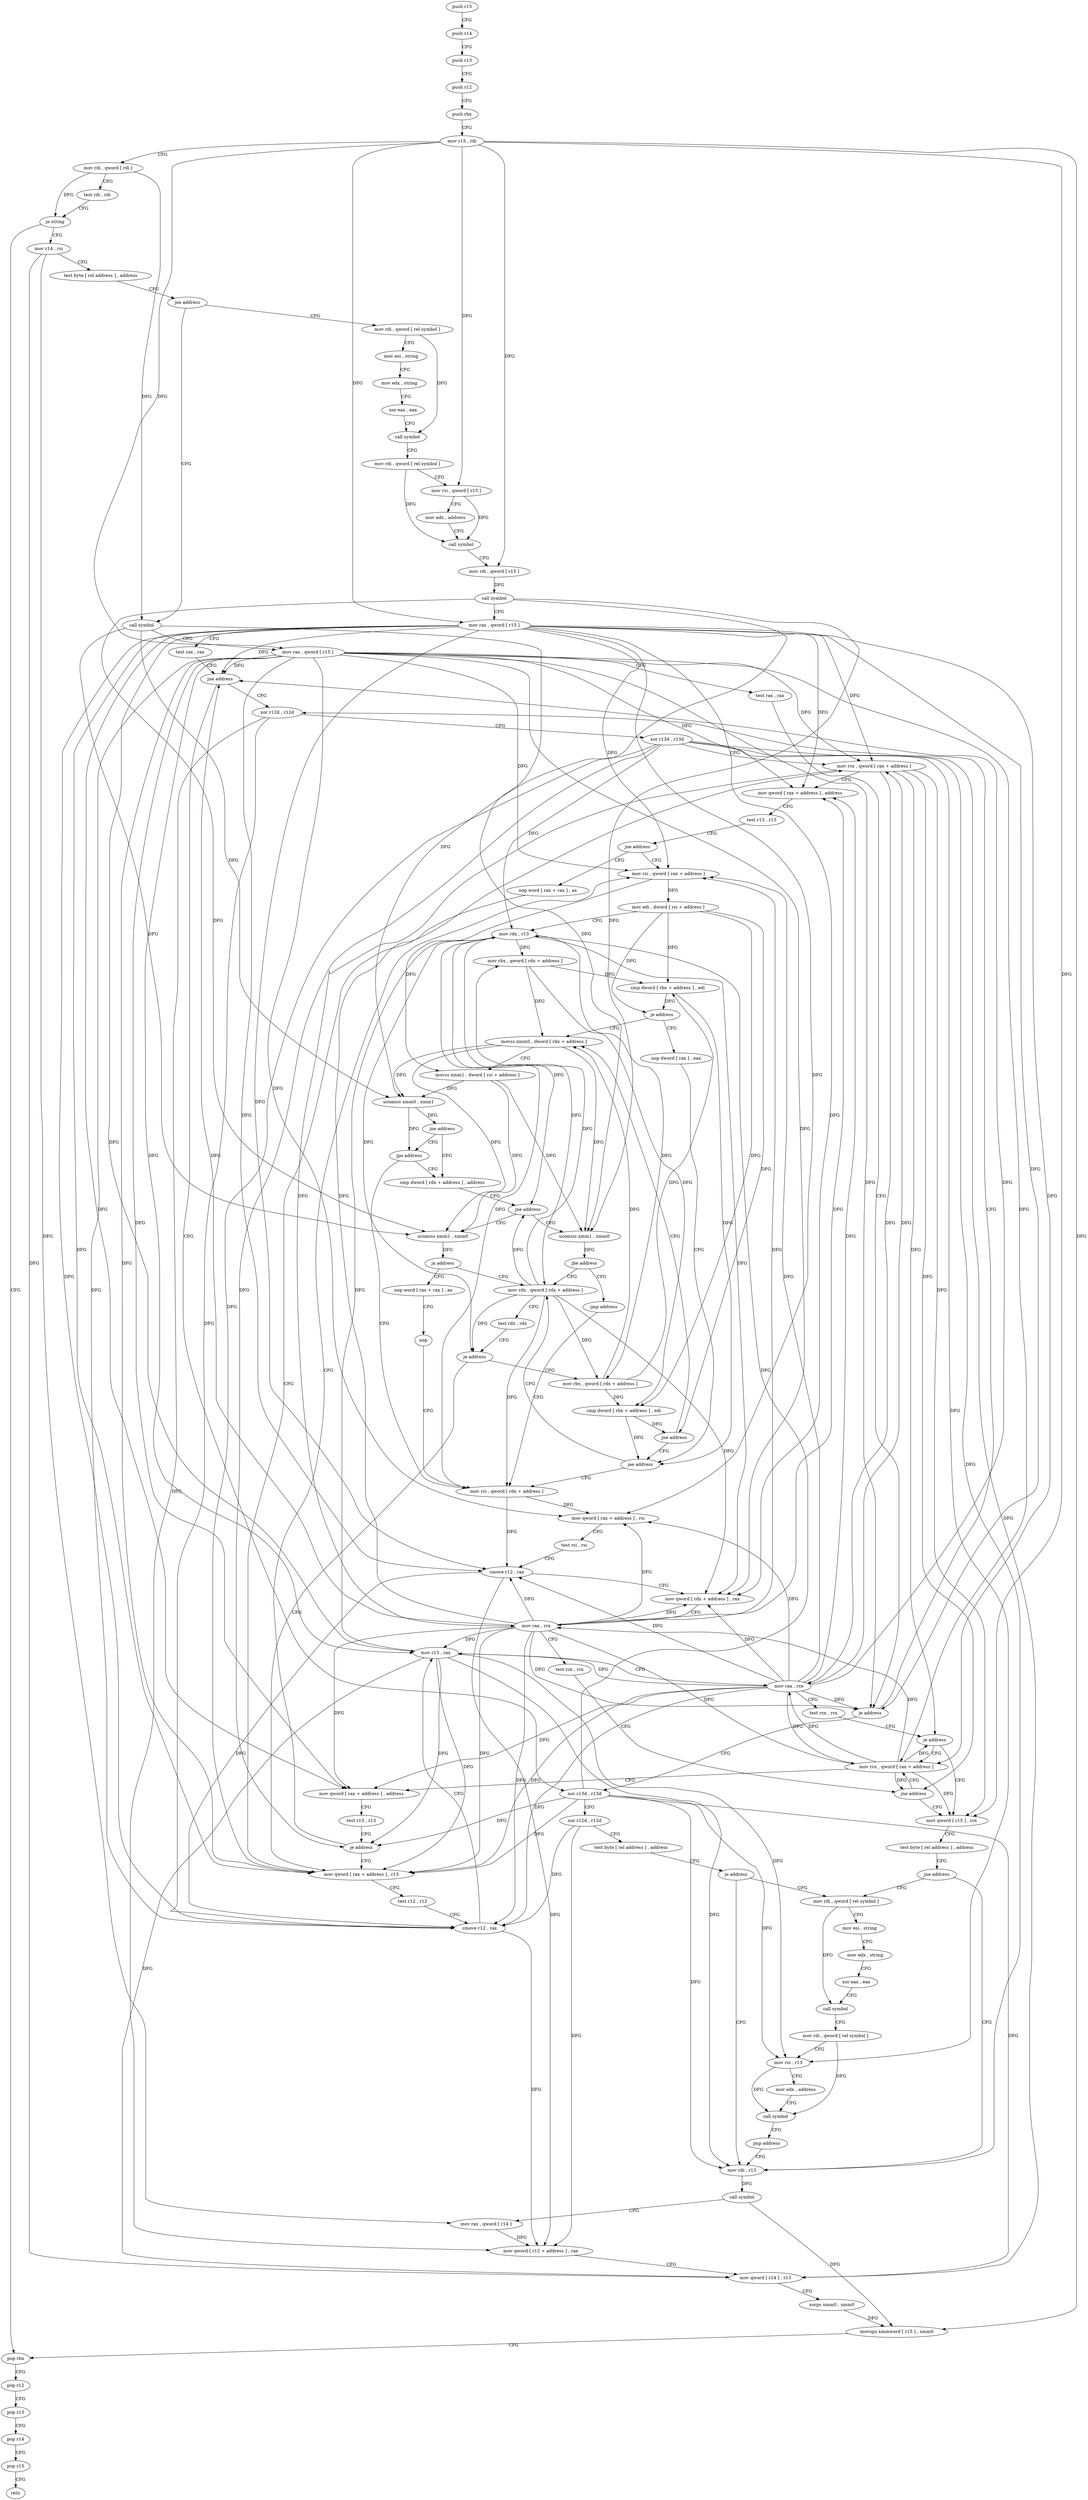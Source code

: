 digraph "func" {
"4227120" [label = "push r15" ]
"4227122" [label = "push r14" ]
"4227124" [label = "push r13" ]
"4227126" [label = "push r12" ]
"4227128" [label = "push rbx" ]
"4227129" [label = "mov r15 , rdi" ]
"4227132" [label = "mov rdi , qword [ rdi ]" ]
"4227135" [label = "test rdi , rdi" ]
"4227138" [label = "je string" ]
"4227457" [label = "pop rbx" ]
"4227144" [label = "mov r14 , rsi" ]
"4227458" [label = "pop r12" ]
"4227460" [label = "pop r13" ]
"4227462" [label = "pop r14" ]
"4227464" [label = "pop r15" ]
"4227466" [label = "retn" ]
"4227147" [label = "test byte [ rel address ] , address" ]
"4227154" [label = "jne address" ]
"4227467" [label = "mov rdi , qword [ rel symbol ]" ]
"4227160" [label = "call symbol" ]
"4227474" [label = "mov esi , string" ]
"4227479" [label = "mov edx , string" ]
"4227484" [label = "xor eax , eax" ]
"4227486" [label = "call symbol" ]
"4227491" [label = "mov rdi , qword [ rel symbol ]" ]
"4227498" [label = "mov rsi , qword [ r15 ]" ]
"4227501" [label = "mov edx , address" ]
"4227506" [label = "call symbol" ]
"4227511" [label = "mov rdi , qword [ r15 ]" ]
"4227514" [label = "call symbol" ]
"4227519" [label = "mov rax , qword [ r15 ]" ]
"4227522" [label = "test rax , rax" ]
"4227525" [label = "jne address" ]
"4227177" [label = "xor r12d , r12d" ]
"4227531" [label = "xor r13d , r13d" ]
"4227165" [label = "mov rax , qword [ r15 ]" ]
"4227168" [label = "test rax , rax" ]
"4227171" [label = "je address" ]
"4227180" [label = "xor r13d , r13d" ]
"4227183" [label = "mov rcx , qword [ rax + address ]" ]
"4227190" [label = "mov qword [ rax + address ] , address" ]
"4227201" [label = "test r13 , r13" ]
"4227204" [label = "jne address" ]
"4227268" [label = "mov rsi , qword [ rax + address ]" ]
"4227206" [label = "nop word [ rax + rax ] , ax" ]
"4227534" [label = "xor r12d , r12d" ]
"4227537" [label = "test byte [ rel address ] , address" ]
"4227544" [label = "je address" ]
"4227428" [label = "mov rdi , r13" ]
"4227546" [label = "mov rdi , qword [ rel symbol ]" ]
"4227275" [label = "mov edi , dword [ rsi + address ]" ]
"4227278" [label = "mov rdx , r13" ]
"4227281" [label = "mov rbx , qword [ rdx + address ]" ]
"4227288" [label = "cmp dword [ rbx + address ] , edi" ]
"4227291" [label = "je address" ]
"4227322" [label = "movss xmm0 , dword [ rbx + address ]" ]
"4227293" [label = "nop dword [ rax ] , eax" ]
"4227216" [label = "mov qword [ rax + address ] , r13" ]
"4227431" [label = "call symbol" ]
"4227436" [label = "mov rax , qword [ r14 ]" ]
"4227439" [label = "mov qword [ r12 + address ] , rax" ]
"4227447" [label = "mov qword [ r14 ] , r13" ]
"4227450" [label = "xorps xmm0 , xmm0" ]
"4227453" [label = "movups xmmword [ r15 ] , xmm0" ]
"4227553" [label = "mov esi , string" ]
"4227558" [label = "mov edx , string" ]
"4227563" [label = "xor eax , eax" ]
"4227565" [label = "call symbol" ]
"4227570" [label = "mov rdi , qword [ rel symbol ]" ]
"4227577" [label = "mov rsi , r13" ]
"4227580" [label = "mov edx , address" ]
"4227585" [label = "call symbol" ]
"4227590" [label = "jmp address" ]
"4227327" [label = "movss xmm1 , dword [ rsi + address ]" ]
"4227332" [label = "ucomiss xmm0 , xmm1" ]
"4227335" [label = "jne address" ]
"4227339" [label = "cmp dword [ rdx + address ] , address" ]
"4227337" [label = "jpo address" ]
"4227296" [label = "jae address" ]
"4227416" [label = "mov qword [ r15 ] , rcx" ]
"4227419" [label = "test byte [ rel address ] , address" ]
"4227426" [label = "jne address" ]
"4227245" [label = "mov rcx , qword [ rax + address ]" ]
"4227252" [label = "mov qword [ rax + address ] , address" ]
"4227263" [label = "test r13 , r13" ]
"4227266" [label = "je address" ]
"4227343" [label = "jne address" ]
"4227360" [label = "ucomiss xmm1 , xmm0" ]
"4227345" [label = "ucomiss xmm1 , xmm0" ]
"4227376" [label = "mov rsi , qword [ rdx + address ]" ]
"4227383" [label = "mov qword [ rax + address ] , rsi" ]
"4227390" [label = "test rsi , rsi" ]
"4227393" [label = "cmove r12 , rax" ]
"4227397" [label = "mov qword [ rdx + address ] , rax" ]
"4227404" [label = "mov rax , rcx" ]
"4227407" [label = "test rcx , rcx" ]
"4227410" [label = "jne address" ]
"4227298" [label = "mov rdx , qword [ rdx + address ]" ]
"4227305" [label = "test rdx , rdx" ]
"4227308" [label = "je address" ]
"4227310" [label = "mov rbx , qword [ rdx + address ]" ]
"4227223" [label = "test r12 , r12" ]
"4227226" [label = "cmove r12 , rax" ]
"4227230" [label = "mov r13 , rax" ]
"4227233" [label = "mov rax , rcx" ]
"4227236" [label = "test rcx , rcx" ]
"4227239" [label = "je address" ]
"4227363" [label = "ja address" ]
"4227365" [label = "nop word [ rax + rax ] , ax" ]
"4227348" [label = "jbe address" ]
"4227350" [label = "jmp address" ]
"4227317" [label = "cmp dword [ rbx + address ] , edi" ]
"4227320" [label = "jne address" ]
"4227375" [label = "nop" ]
"4227120" -> "4227122" [ label = "CFG" ]
"4227122" -> "4227124" [ label = "CFG" ]
"4227124" -> "4227126" [ label = "CFG" ]
"4227126" -> "4227128" [ label = "CFG" ]
"4227128" -> "4227129" [ label = "CFG" ]
"4227129" -> "4227132" [ label = "CFG" ]
"4227129" -> "4227498" [ label = "DFG" ]
"4227129" -> "4227511" [ label = "DFG" ]
"4227129" -> "4227519" [ label = "DFG" ]
"4227129" -> "4227165" [ label = "DFG" ]
"4227129" -> "4227453" [ label = "DFG" ]
"4227129" -> "4227416" [ label = "DFG" ]
"4227132" -> "4227135" [ label = "CFG" ]
"4227132" -> "4227138" [ label = "DFG" ]
"4227132" -> "4227160" [ label = "DFG" ]
"4227135" -> "4227138" [ label = "CFG" ]
"4227138" -> "4227457" [ label = "CFG" ]
"4227138" -> "4227144" [ label = "CFG" ]
"4227457" -> "4227458" [ label = "CFG" ]
"4227144" -> "4227147" [ label = "CFG" ]
"4227144" -> "4227436" [ label = "DFG" ]
"4227144" -> "4227447" [ label = "DFG" ]
"4227458" -> "4227460" [ label = "CFG" ]
"4227460" -> "4227462" [ label = "CFG" ]
"4227462" -> "4227464" [ label = "CFG" ]
"4227464" -> "4227466" [ label = "CFG" ]
"4227147" -> "4227154" [ label = "CFG" ]
"4227154" -> "4227467" [ label = "CFG" ]
"4227154" -> "4227160" [ label = "CFG" ]
"4227467" -> "4227474" [ label = "CFG" ]
"4227467" -> "4227486" [ label = "DFG" ]
"4227160" -> "4227165" [ label = "CFG" ]
"4227160" -> "4227332" [ label = "DFG" ]
"4227160" -> "4227360" [ label = "DFG" ]
"4227160" -> "4227345" [ label = "DFG" ]
"4227474" -> "4227479" [ label = "CFG" ]
"4227479" -> "4227484" [ label = "CFG" ]
"4227484" -> "4227486" [ label = "CFG" ]
"4227486" -> "4227491" [ label = "CFG" ]
"4227491" -> "4227498" [ label = "CFG" ]
"4227491" -> "4227506" [ label = "DFG" ]
"4227498" -> "4227501" [ label = "CFG" ]
"4227498" -> "4227506" [ label = "DFG" ]
"4227501" -> "4227506" [ label = "CFG" ]
"4227506" -> "4227511" [ label = "CFG" ]
"4227511" -> "4227514" [ label = "DFG" ]
"4227514" -> "4227519" [ label = "CFG" ]
"4227514" -> "4227332" [ label = "DFG" ]
"4227514" -> "4227360" [ label = "DFG" ]
"4227514" -> "4227345" [ label = "DFG" ]
"4227519" -> "4227522" [ label = "CFG" ]
"4227519" -> "4227525" [ label = "DFG" ]
"4227519" -> "4227171" [ label = "DFG" ]
"4227519" -> "4227183" [ label = "DFG" ]
"4227519" -> "4227190" [ label = "DFG" ]
"4227519" -> "4227268" [ label = "DFG" ]
"4227519" -> "4227216" [ label = "DFG" ]
"4227519" -> "4227226" [ label = "DFG" ]
"4227519" -> "4227230" [ label = "DFG" ]
"4227519" -> "4227383" [ label = "DFG" ]
"4227519" -> "4227245" [ label = "DFG" ]
"4227519" -> "4227252" [ label = "DFG" ]
"4227519" -> "4227393" [ label = "DFG" ]
"4227519" -> "4227397" [ label = "DFG" ]
"4227522" -> "4227525" [ label = "CFG" ]
"4227525" -> "4227177" [ label = "CFG" ]
"4227525" -> "4227531" [ label = "CFG" ]
"4227177" -> "4227180" [ label = "CFG" ]
"4227177" -> "4227439" [ label = "DFG" ]
"4227177" -> "4227226" [ label = "DFG" ]
"4227531" -> "4227534" [ label = "CFG" ]
"4227531" -> "4227278" [ label = "DFG" ]
"4227531" -> "4227428" [ label = "DFG" ]
"4227531" -> "4227447" [ label = "DFG" ]
"4227531" -> "4227577" [ label = "DFG" ]
"4227531" -> "4227216" [ label = "DFG" ]
"4227531" -> "4227266" [ label = "DFG" ]
"4227165" -> "4227168" [ label = "CFG" ]
"4227165" -> "4227525" [ label = "DFG" ]
"4227165" -> "4227171" [ label = "DFG" ]
"4227165" -> "4227183" [ label = "DFG" ]
"4227165" -> "4227190" [ label = "DFG" ]
"4227165" -> "4227268" [ label = "DFG" ]
"4227165" -> "4227216" [ label = "DFG" ]
"4227165" -> "4227226" [ label = "DFG" ]
"4227165" -> "4227230" [ label = "DFG" ]
"4227165" -> "4227383" [ label = "DFG" ]
"4227165" -> "4227245" [ label = "DFG" ]
"4227165" -> "4227252" [ label = "DFG" ]
"4227165" -> "4227393" [ label = "DFG" ]
"4227165" -> "4227397" [ label = "DFG" ]
"4227168" -> "4227171" [ label = "CFG" ]
"4227171" -> "4227531" [ label = "CFG" ]
"4227171" -> "4227177" [ label = "CFG" ]
"4227180" -> "4227183" [ label = "CFG" ]
"4227180" -> "4227278" [ label = "DFG" ]
"4227180" -> "4227428" [ label = "DFG" ]
"4227180" -> "4227447" [ label = "DFG" ]
"4227180" -> "4227577" [ label = "DFG" ]
"4227180" -> "4227216" [ label = "DFG" ]
"4227180" -> "4227266" [ label = "DFG" ]
"4227183" -> "4227190" [ label = "CFG" ]
"4227183" -> "4227233" [ label = "DFG" ]
"4227183" -> "4227239" [ label = "DFG" ]
"4227183" -> "4227416" [ label = "DFG" ]
"4227183" -> "4227404" [ label = "DFG" ]
"4227183" -> "4227410" [ label = "DFG" ]
"4227190" -> "4227201" [ label = "CFG" ]
"4227201" -> "4227204" [ label = "CFG" ]
"4227204" -> "4227268" [ label = "CFG" ]
"4227204" -> "4227206" [ label = "CFG" ]
"4227268" -> "4227275" [ label = "DFG" ]
"4227268" -> "4227327" [ label = "DFG" ]
"4227206" -> "4227216" [ label = "CFG" ]
"4227534" -> "4227537" [ label = "CFG" ]
"4227534" -> "4227439" [ label = "DFG" ]
"4227534" -> "4227226" [ label = "DFG" ]
"4227537" -> "4227544" [ label = "CFG" ]
"4227544" -> "4227428" [ label = "CFG" ]
"4227544" -> "4227546" [ label = "CFG" ]
"4227428" -> "4227431" [ label = "DFG" ]
"4227546" -> "4227553" [ label = "CFG" ]
"4227546" -> "4227565" [ label = "DFG" ]
"4227275" -> "4227278" [ label = "CFG" ]
"4227275" -> "4227288" [ label = "DFG" ]
"4227275" -> "4227291" [ label = "DFG" ]
"4227275" -> "4227317" [ label = "DFG" ]
"4227275" -> "4227320" [ label = "DFG" ]
"4227278" -> "4227281" [ label = "DFG" ]
"4227278" -> "4227343" [ label = "DFG" ]
"4227278" -> "4227376" [ label = "DFG" ]
"4227278" -> "4227298" [ label = "DFG" ]
"4227278" -> "4227308" [ label = "DFG" ]
"4227278" -> "4227397" [ label = "DFG" ]
"4227278" -> "4227310" [ label = "DFG" ]
"4227281" -> "4227288" [ label = "DFG" ]
"4227281" -> "4227322" [ label = "DFG" ]
"4227281" -> "4227317" [ label = "DFG" ]
"4227288" -> "4227291" [ label = "DFG" ]
"4227288" -> "4227296" [ label = "DFG" ]
"4227291" -> "4227322" [ label = "CFG" ]
"4227291" -> "4227293" [ label = "CFG" ]
"4227322" -> "4227327" [ label = "CFG" ]
"4227322" -> "4227332" [ label = "DFG" ]
"4227322" -> "4227360" [ label = "DFG" ]
"4227322" -> "4227345" [ label = "DFG" ]
"4227293" -> "4227296" [ label = "CFG" ]
"4227216" -> "4227223" [ label = "CFG" ]
"4227431" -> "4227436" [ label = "CFG" ]
"4227431" -> "4227453" [ label = "DFG" ]
"4227436" -> "4227439" [ label = "DFG" ]
"4227439" -> "4227447" [ label = "CFG" ]
"4227447" -> "4227450" [ label = "CFG" ]
"4227450" -> "4227453" [ label = "DFG" ]
"4227453" -> "4227457" [ label = "CFG" ]
"4227553" -> "4227558" [ label = "CFG" ]
"4227558" -> "4227563" [ label = "CFG" ]
"4227563" -> "4227565" [ label = "CFG" ]
"4227565" -> "4227570" [ label = "CFG" ]
"4227570" -> "4227577" [ label = "CFG" ]
"4227570" -> "4227585" [ label = "DFG" ]
"4227577" -> "4227580" [ label = "CFG" ]
"4227577" -> "4227585" [ label = "DFG" ]
"4227580" -> "4227585" [ label = "CFG" ]
"4227585" -> "4227590" [ label = "CFG" ]
"4227590" -> "4227428" [ label = "CFG" ]
"4227327" -> "4227332" [ label = "DFG" ]
"4227327" -> "4227360" [ label = "DFG" ]
"4227327" -> "4227345" [ label = "DFG" ]
"4227332" -> "4227335" [ label = "DFG" ]
"4227332" -> "4227337" [ label = "DFG" ]
"4227335" -> "4227339" [ label = "CFG" ]
"4227335" -> "4227337" [ label = "CFG" ]
"4227339" -> "4227343" [ label = "CFG" ]
"4227337" -> "4227376" [ label = "CFG" ]
"4227337" -> "4227339" [ label = "CFG" ]
"4227296" -> "4227376" [ label = "CFG" ]
"4227296" -> "4227298" [ label = "CFG" ]
"4227416" -> "4227419" [ label = "CFG" ]
"4227419" -> "4227426" [ label = "CFG" ]
"4227426" -> "4227546" [ label = "CFG" ]
"4227426" -> "4227428" [ label = "CFG" ]
"4227245" -> "4227252" [ label = "CFG" ]
"4227245" -> "4227233" [ label = "DFG" ]
"4227245" -> "4227239" [ label = "DFG" ]
"4227245" -> "4227416" [ label = "DFG" ]
"4227245" -> "4227404" [ label = "DFG" ]
"4227245" -> "4227410" [ label = "DFG" ]
"4227252" -> "4227263" [ label = "CFG" ]
"4227263" -> "4227266" [ label = "CFG" ]
"4227266" -> "4227216" [ label = "CFG" ]
"4227266" -> "4227268" [ label = "CFG" ]
"4227343" -> "4227360" [ label = "CFG" ]
"4227343" -> "4227345" [ label = "CFG" ]
"4227360" -> "4227363" [ label = "DFG" ]
"4227345" -> "4227348" [ label = "DFG" ]
"4227376" -> "4227383" [ label = "DFG" ]
"4227376" -> "4227393" [ label = "DFG" ]
"4227383" -> "4227390" [ label = "CFG" ]
"4227390" -> "4227393" [ label = "CFG" ]
"4227393" -> "4227397" [ label = "CFG" ]
"4227393" -> "4227226" [ label = "DFG" ]
"4227393" -> "4227439" [ label = "DFG" ]
"4227397" -> "4227404" [ label = "CFG" ]
"4227404" -> "4227407" [ label = "CFG" ]
"4227404" -> "4227525" [ label = "DFG" ]
"4227404" -> "4227171" [ label = "DFG" ]
"4227404" -> "4227183" [ label = "DFG" ]
"4227404" -> "4227190" [ label = "DFG" ]
"4227404" -> "4227268" [ label = "DFG" ]
"4227404" -> "4227226" [ label = "DFG" ]
"4227404" -> "4227230" [ label = "DFG" ]
"4227404" -> "4227245" [ label = "DFG" ]
"4227404" -> "4227252" [ label = "DFG" ]
"4227404" -> "4227393" [ label = "DFG" ]
"4227404" -> "4227397" [ label = "DFG" ]
"4227404" -> "4227216" [ label = "DFG" ]
"4227404" -> "4227383" [ label = "DFG" ]
"4227407" -> "4227410" [ label = "CFG" ]
"4227410" -> "4227245" [ label = "CFG" ]
"4227410" -> "4227416" [ label = "CFG" ]
"4227298" -> "4227305" [ label = "CFG" ]
"4227298" -> "4227281" [ label = "DFG" ]
"4227298" -> "4227343" [ label = "DFG" ]
"4227298" -> "4227376" [ label = "DFG" ]
"4227298" -> "4227308" [ label = "DFG" ]
"4227298" -> "4227397" [ label = "DFG" ]
"4227298" -> "4227310" [ label = "DFG" ]
"4227305" -> "4227308" [ label = "CFG" ]
"4227308" -> "4227216" [ label = "CFG" ]
"4227308" -> "4227310" [ label = "CFG" ]
"4227310" -> "4227317" [ label = "DFG" ]
"4227310" -> "4227288" [ label = "DFG" ]
"4227310" -> "4227322" [ label = "DFG" ]
"4227223" -> "4227226" [ label = "CFG" ]
"4227226" -> "4227230" [ label = "CFG" ]
"4227226" -> "4227439" [ label = "DFG" ]
"4227230" -> "4227233" [ label = "CFG" ]
"4227230" -> "4227278" [ label = "DFG" ]
"4227230" -> "4227428" [ label = "DFG" ]
"4227230" -> "4227447" [ label = "DFG" ]
"4227230" -> "4227577" [ label = "DFG" ]
"4227230" -> "4227216" [ label = "DFG" ]
"4227230" -> "4227266" [ label = "DFG" ]
"4227233" -> "4227236" [ label = "CFG" ]
"4227233" -> "4227525" [ label = "DFG" ]
"4227233" -> "4227171" [ label = "DFG" ]
"4227233" -> "4227183" [ label = "DFG" ]
"4227233" -> "4227190" [ label = "DFG" ]
"4227233" -> "4227268" [ label = "DFG" ]
"4227233" -> "4227226" [ label = "DFG" ]
"4227233" -> "4227230" [ label = "DFG" ]
"4227233" -> "4227216" [ label = "DFG" ]
"4227233" -> "4227383" [ label = "DFG" ]
"4227233" -> "4227245" [ label = "DFG" ]
"4227233" -> "4227252" [ label = "DFG" ]
"4227233" -> "4227393" [ label = "DFG" ]
"4227233" -> "4227397" [ label = "DFG" ]
"4227236" -> "4227239" [ label = "CFG" ]
"4227239" -> "4227416" [ label = "CFG" ]
"4227239" -> "4227245" [ label = "CFG" ]
"4227363" -> "4227298" [ label = "CFG" ]
"4227363" -> "4227365" [ label = "CFG" ]
"4227365" -> "4227375" [ label = "CFG" ]
"4227348" -> "4227298" [ label = "CFG" ]
"4227348" -> "4227350" [ label = "CFG" ]
"4227350" -> "4227376" [ label = "CFG" ]
"4227317" -> "4227320" [ label = "DFG" ]
"4227317" -> "4227296" [ label = "DFG" ]
"4227320" -> "4227296" [ label = "CFG" ]
"4227320" -> "4227322" [ label = "CFG" ]
"4227375" -> "4227376" [ label = "CFG" ]
}
